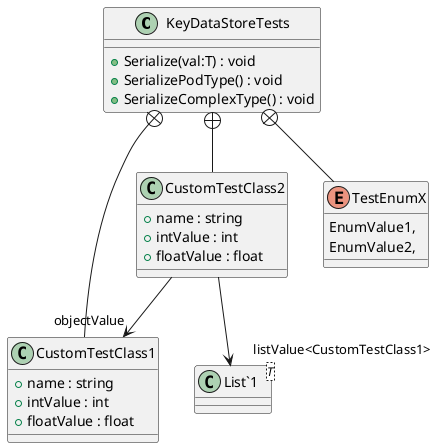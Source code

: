 @startuml
class KeyDataStoreTests {
    + Serialize(val:T) : void
    + SerializePodType() : void
    + SerializeComplexType() : void
}
class CustomTestClass1 {
    + name : string
    + intValue : int
    + floatValue : float
}
class CustomTestClass2 {
    + name : string
    + intValue : int
    + floatValue : float
}
enum TestEnumX {
    EnumValue1,
    EnumValue2,
}
class "List`1"<T> {
}
KeyDataStoreTests +-- CustomTestClass1
KeyDataStoreTests +-- CustomTestClass2
CustomTestClass2 --> "objectValue" CustomTestClass1
CustomTestClass2 --> "listValue<CustomTestClass1>" "List`1"
KeyDataStoreTests +-- TestEnumX
@enduml
